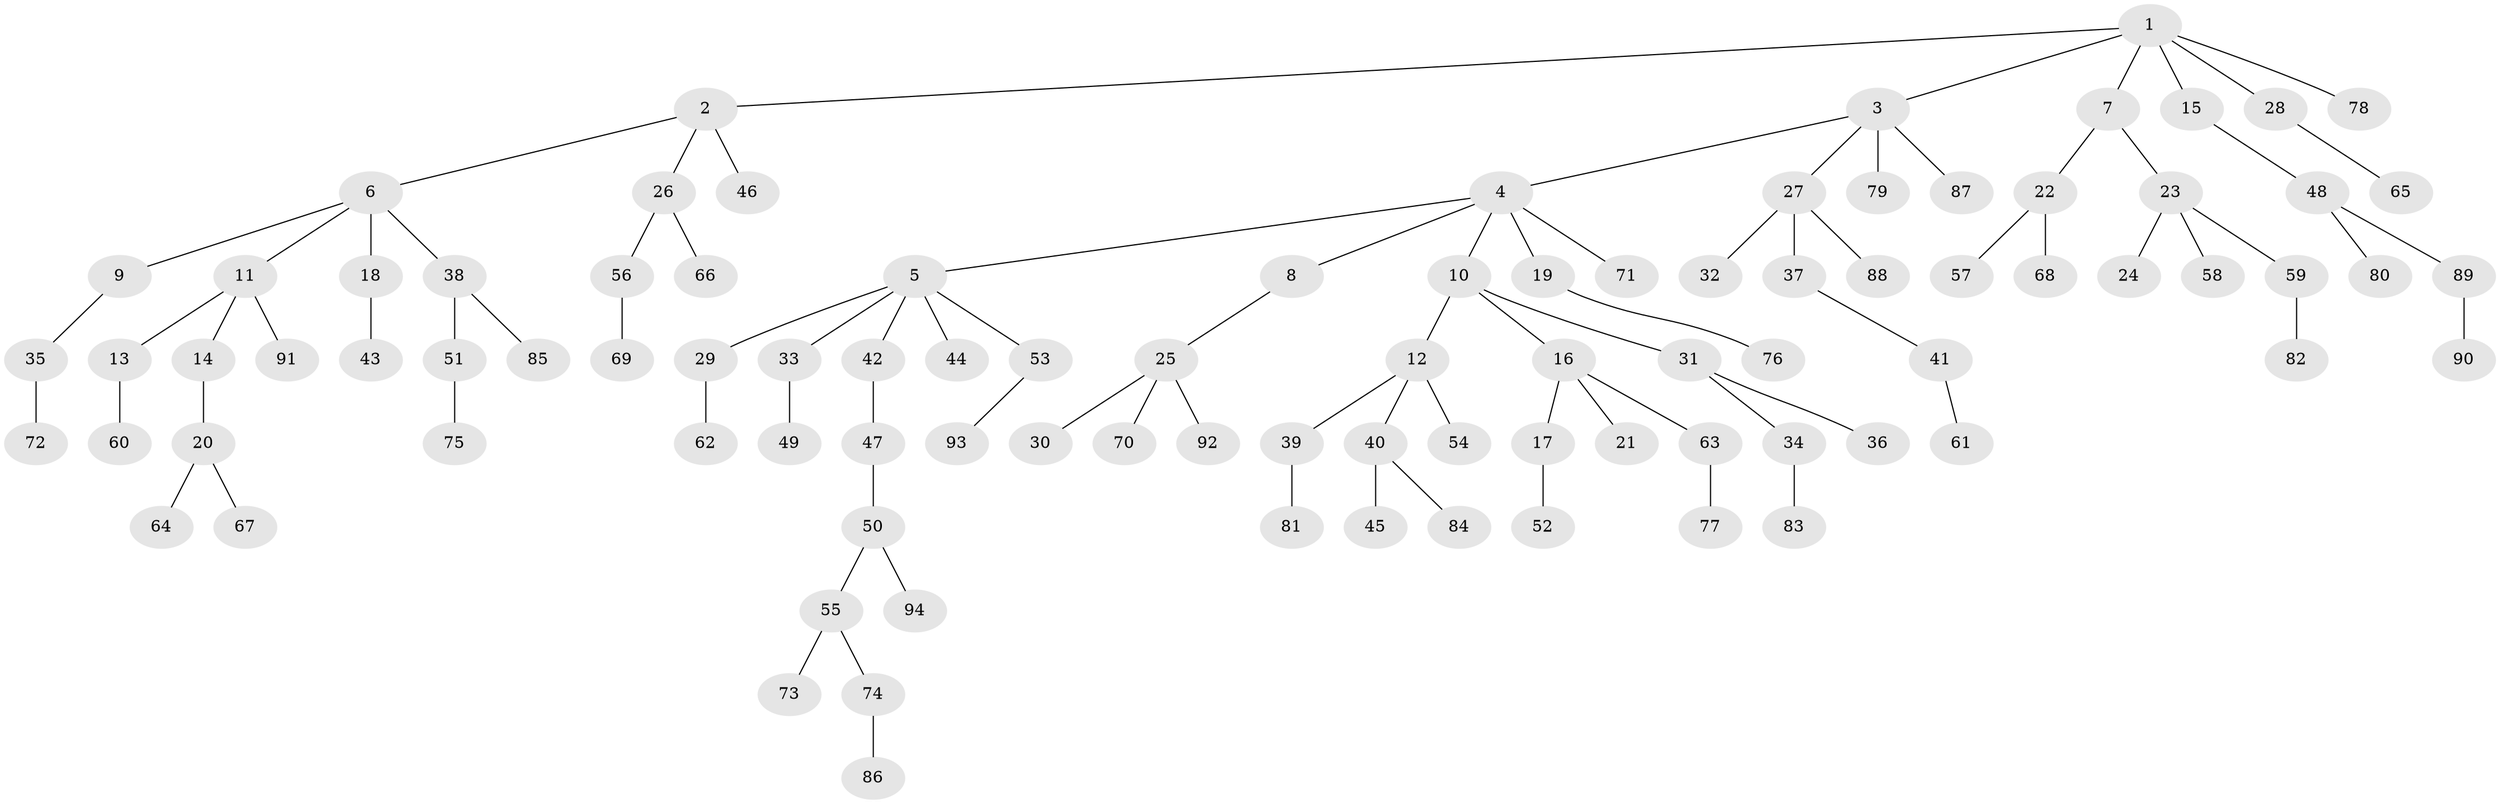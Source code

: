 // coarse degree distribution, {2: 0.27586206896551724, 1: 0.4482758620689655, 3: 0.1724137931034483, 4: 0.10344827586206896}
// Generated by graph-tools (version 1.1) at 2025/37/03/04/25 23:37:27]
// undirected, 94 vertices, 93 edges
graph export_dot {
  node [color=gray90,style=filled];
  1;
  2;
  3;
  4;
  5;
  6;
  7;
  8;
  9;
  10;
  11;
  12;
  13;
  14;
  15;
  16;
  17;
  18;
  19;
  20;
  21;
  22;
  23;
  24;
  25;
  26;
  27;
  28;
  29;
  30;
  31;
  32;
  33;
  34;
  35;
  36;
  37;
  38;
  39;
  40;
  41;
  42;
  43;
  44;
  45;
  46;
  47;
  48;
  49;
  50;
  51;
  52;
  53;
  54;
  55;
  56;
  57;
  58;
  59;
  60;
  61;
  62;
  63;
  64;
  65;
  66;
  67;
  68;
  69;
  70;
  71;
  72;
  73;
  74;
  75;
  76;
  77;
  78;
  79;
  80;
  81;
  82;
  83;
  84;
  85;
  86;
  87;
  88;
  89;
  90;
  91;
  92;
  93;
  94;
  1 -- 2;
  1 -- 3;
  1 -- 7;
  1 -- 15;
  1 -- 28;
  1 -- 78;
  2 -- 6;
  2 -- 26;
  2 -- 46;
  3 -- 4;
  3 -- 27;
  3 -- 79;
  3 -- 87;
  4 -- 5;
  4 -- 8;
  4 -- 10;
  4 -- 19;
  4 -- 71;
  5 -- 29;
  5 -- 33;
  5 -- 42;
  5 -- 44;
  5 -- 53;
  6 -- 9;
  6 -- 11;
  6 -- 18;
  6 -- 38;
  7 -- 22;
  7 -- 23;
  8 -- 25;
  9 -- 35;
  10 -- 12;
  10 -- 16;
  10 -- 31;
  11 -- 13;
  11 -- 14;
  11 -- 91;
  12 -- 39;
  12 -- 40;
  12 -- 54;
  13 -- 60;
  14 -- 20;
  15 -- 48;
  16 -- 17;
  16 -- 21;
  16 -- 63;
  17 -- 52;
  18 -- 43;
  19 -- 76;
  20 -- 64;
  20 -- 67;
  22 -- 57;
  22 -- 68;
  23 -- 24;
  23 -- 58;
  23 -- 59;
  25 -- 30;
  25 -- 70;
  25 -- 92;
  26 -- 56;
  26 -- 66;
  27 -- 32;
  27 -- 37;
  27 -- 88;
  28 -- 65;
  29 -- 62;
  31 -- 34;
  31 -- 36;
  33 -- 49;
  34 -- 83;
  35 -- 72;
  37 -- 41;
  38 -- 51;
  38 -- 85;
  39 -- 81;
  40 -- 45;
  40 -- 84;
  41 -- 61;
  42 -- 47;
  47 -- 50;
  48 -- 80;
  48 -- 89;
  50 -- 55;
  50 -- 94;
  51 -- 75;
  53 -- 93;
  55 -- 73;
  55 -- 74;
  56 -- 69;
  59 -- 82;
  63 -- 77;
  74 -- 86;
  89 -- 90;
}
